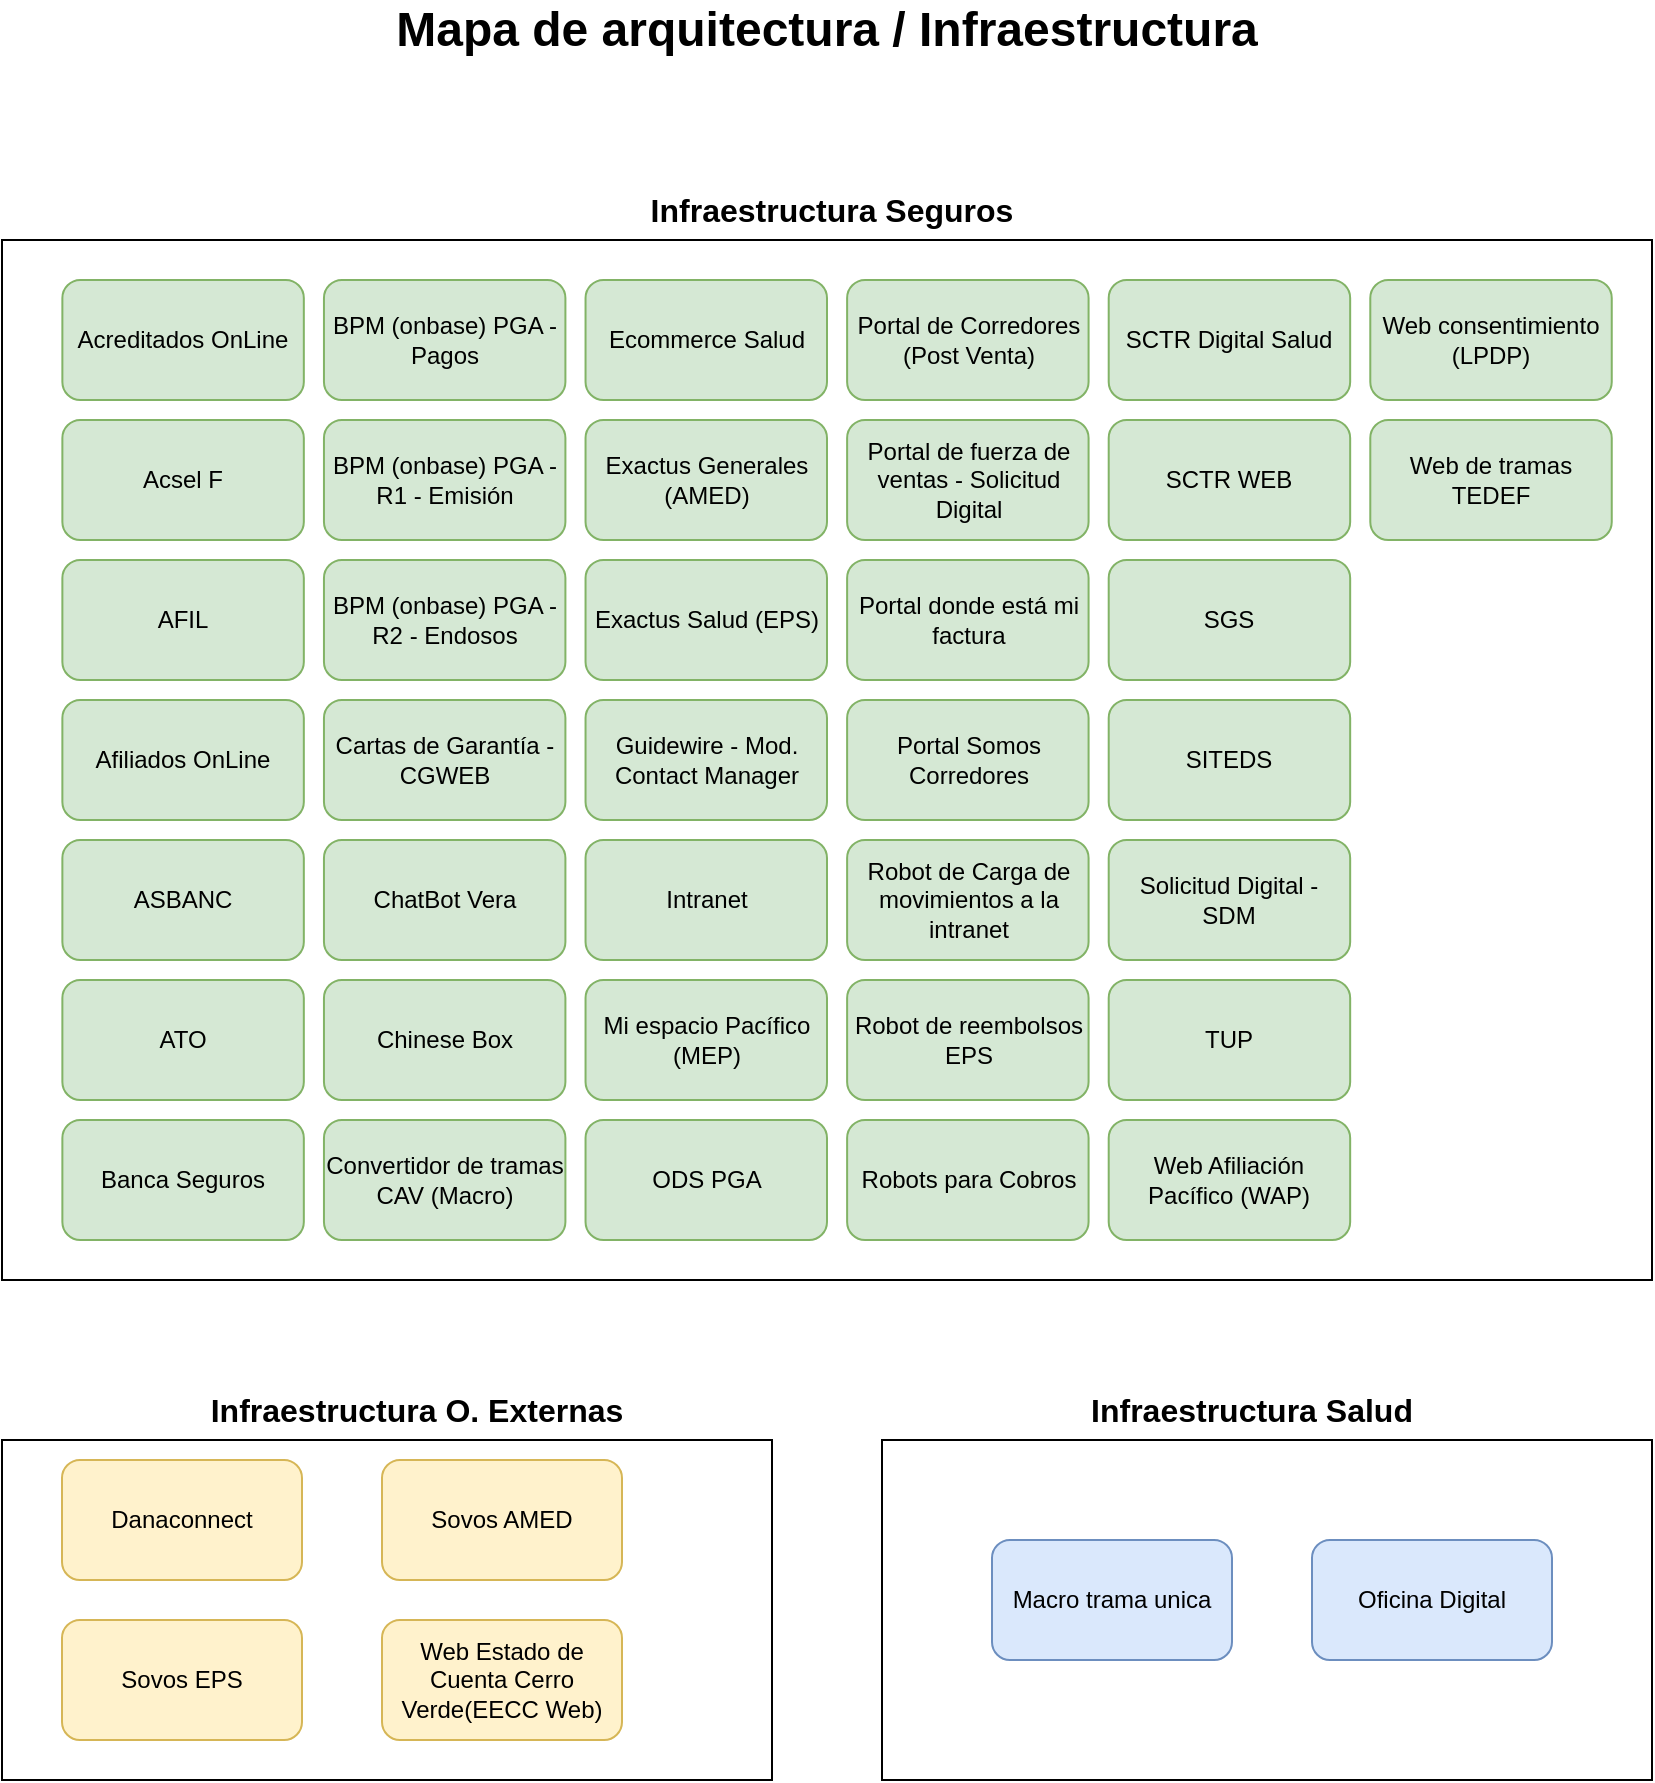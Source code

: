 <mxfile version="22.1.22" type="embed" pages="2">
  <diagram name="Infraestructura" id="xNV-a14l-VJKQCmn39NY">
    <mxGraphModel dx="1593" dy="613" grid="1" gridSize="10" guides="1" tooltips="1" connect="1" arrows="1" fold="1" page="1" pageScale="1" pageWidth="850" pageHeight="1100" math="0" shadow="0">
      <root>
        <mxCell id="0" />
        <mxCell id="1" parent="0" />
        <mxCell id="71" value="" style="rounded=0;whiteSpace=wrap;html=1;" vertex="1" parent="1">
          <mxGeometry x="15" y="720" width="385" height="170" as="geometry" />
        </mxCell>
        <mxCell id="58" value="" style="rounded=0;whiteSpace=wrap;html=1;" parent="1" vertex="1">
          <mxGeometry x="455" y="720" width="385" height="170" as="geometry" />
        </mxCell>
        <mxCell id="39" value="" style="group" parent="1" vertex="1" connectable="0">
          <mxGeometry x="15" y="120" width="825" height="520" as="geometry" />
        </mxCell>
        <mxCell id="SGLDC4CGqh5OVFvNEPhj-1" value="" style="rounded=0;whiteSpace=wrap;html=1;" parent="39" vertex="1">
          <mxGeometry width="825" height="520" as="geometry" />
        </mxCell>
        <mxCell id="2" value="Acreditados OnLine" style="rounded=1;whiteSpace=wrap;html=1;fillColor=#d5e8d4;strokeColor=#82b366;" parent="39" vertex="1">
          <mxGeometry x="30.183" y="20" width="120.732" height="60" as="geometry" />
        </mxCell>
        <mxCell id="3" value="Acsel F" style="rounded=1;whiteSpace=wrap;html=1;fillColor=#d5e8d4;strokeColor=#82b366;" parent="39" vertex="1">
          <mxGeometry x="30.183" y="90" width="120.732" height="60" as="geometry" />
        </mxCell>
        <mxCell id="4" value="AFIL" style="rounded=1;whiteSpace=wrap;html=1;fillColor=#d5e8d4;strokeColor=#82b366;" parent="39" vertex="1">
          <mxGeometry x="30.183" y="160" width="120.732" height="60" as="geometry" />
        </mxCell>
        <mxCell id="5" value="Afiliados OnLine" style="rounded=1;whiteSpace=wrap;html=1;fillColor=#d5e8d4;strokeColor=#82b366;" parent="39" vertex="1">
          <mxGeometry x="30.183" y="230" width="120.732" height="60" as="geometry" />
        </mxCell>
        <mxCell id="6" value="ASBANC" style="rounded=1;whiteSpace=wrap;html=1;fillColor=#d5e8d4;strokeColor=#82b366;" parent="39" vertex="1">
          <mxGeometry x="30.183" y="300" width="120.732" height="60" as="geometry" />
        </mxCell>
        <mxCell id="7" value="ATO" style="rounded=1;whiteSpace=wrap;html=1;fillColor=#d5e8d4;strokeColor=#82b366;" parent="39" vertex="1">
          <mxGeometry x="30.183" y="370" width="120.732" height="60" as="geometry" />
        </mxCell>
        <mxCell id="8" value="Banca Seguros" style="rounded=1;whiteSpace=wrap;html=1;fillColor=#d5e8d4;strokeColor=#82b366;" parent="39" vertex="1">
          <mxGeometry x="30.183" y="440" width="120.732" height="60" as="geometry" />
        </mxCell>
        <mxCell id="9" value="BPM (onbase) PGA - Pagos" style="rounded=1;whiteSpace=wrap;html=1;fillColor=#d5e8d4;strokeColor=#82b366;" parent="39" vertex="1">
          <mxGeometry x="160.976" y="20" width="120.732" height="60" as="geometry" />
        </mxCell>
        <mxCell id="10" value="BPM (onbase) PGA - R1 - Emisión" style="rounded=1;whiteSpace=wrap;html=1;fillColor=#d5e8d4;strokeColor=#82b366;" parent="39" vertex="1">
          <mxGeometry x="160.976" y="90" width="120.732" height="60" as="geometry" />
        </mxCell>
        <mxCell id="11" value="BPM (onbase) PGA - R2 - Endosos" style="rounded=1;whiteSpace=wrap;html=1;fillColor=#d5e8d4;strokeColor=#82b366;" parent="39" vertex="1">
          <mxGeometry x="160.976" y="160" width="120.732" height="60" as="geometry" />
        </mxCell>
        <mxCell id="12" value="Cartas de Garantía - CGWEB" style="rounded=1;whiteSpace=wrap;html=1;fillColor=#d5e8d4;strokeColor=#82b366;" parent="39" vertex="1">
          <mxGeometry x="160.976" y="230" width="120.732" height="60" as="geometry" />
        </mxCell>
        <mxCell id="13" value="ChatBot Vera" style="rounded=1;whiteSpace=wrap;html=1;fillColor=#d5e8d4;strokeColor=#82b366;" parent="39" vertex="1">
          <mxGeometry x="160.976" y="300" width="120.732" height="60" as="geometry" />
        </mxCell>
        <mxCell id="14" value="Chinese Box" style="rounded=1;whiteSpace=wrap;html=1;fillColor=#d5e8d4;strokeColor=#82b366;" parent="39" vertex="1">
          <mxGeometry x="160.976" y="370" width="120.732" height="60" as="geometry" />
        </mxCell>
        <mxCell id="15" value="Convertidor de tramas CAV (Macro)" style="rounded=1;whiteSpace=wrap;html=1;fillColor=#d5e8d4;strokeColor=#82b366;" parent="39" vertex="1">
          <mxGeometry x="160.976" y="440" width="120.732" height="60" as="geometry" />
        </mxCell>
        <mxCell id="16" value="Ecommerce Salud" style="rounded=1;whiteSpace=wrap;html=1;fillColor=#d5e8d4;strokeColor=#82b366;" parent="39" vertex="1">
          <mxGeometry x="291.768" y="20" width="120.732" height="60" as="geometry" />
        </mxCell>
        <mxCell id="17" value="Exactus Generales (AMED)" style="rounded=1;whiteSpace=wrap;html=1;fillColor=#d5e8d4;strokeColor=#82b366;" parent="39" vertex="1">
          <mxGeometry x="291.768" y="90" width="120.732" height="60" as="geometry" />
        </mxCell>
        <mxCell id="18" value="Exactus Salud (EPS)" style="rounded=1;whiteSpace=wrap;html=1;fillColor=#d5e8d4;strokeColor=#82b366;" parent="39" vertex="1">
          <mxGeometry x="291.768" y="160" width="120.732" height="60" as="geometry" />
        </mxCell>
        <mxCell id="19" value="Guidewire - Mod. Contact Manager" style="rounded=1;whiteSpace=wrap;html=1;fillColor=#d5e8d4;strokeColor=#82b366;" parent="39" vertex="1">
          <mxGeometry x="291.768" y="230" width="120.732" height="60" as="geometry" />
        </mxCell>
        <mxCell id="20" value="Intranet" style="rounded=1;whiteSpace=wrap;html=1;fillColor=#d5e8d4;strokeColor=#82b366;" parent="39" vertex="1">
          <mxGeometry x="291.768" y="300" width="120.732" height="60" as="geometry" />
        </mxCell>
        <mxCell id="21" value="Mi espacio Pacífico (MEP)" style="rounded=1;whiteSpace=wrap;html=1;fillColor=#d5e8d4;strokeColor=#82b366;" parent="39" vertex="1">
          <mxGeometry x="291.768" y="370" width="120.732" height="60" as="geometry" />
        </mxCell>
        <mxCell id="22" value="ODS PGA" style="rounded=1;whiteSpace=wrap;html=1;fillColor=#d5e8d4;strokeColor=#82b366;" parent="39" vertex="1">
          <mxGeometry x="291.768" y="440" width="120.732" height="60" as="geometry" />
        </mxCell>
        <mxCell id="23" value="Portal de Corredores (Post Venta)" style="rounded=1;whiteSpace=wrap;html=1;fillColor=#d5e8d4;strokeColor=#82b366;" parent="39" vertex="1">
          <mxGeometry x="422.561" y="20" width="120.732" height="60" as="geometry" />
        </mxCell>
        <mxCell id="24" value="Portal de fuerza de ventas - Solicitud Digital" style="rounded=1;whiteSpace=wrap;html=1;fillColor=#d5e8d4;strokeColor=#82b366;" parent="39" vertex="1">
          <mxGeometry x="422.561" y="90" width="120.732" height="60" as="geometry" />
        </mxCell>
        <mxCell id="25" value="Portal donde está mi factura" style="rounded=1;whiteSpace=wrap;html=1;fillColor=#d5e8d4;strokeColor=#82b366;" parent="39" vertex="1">
          <mxGeometry x="422.561" y="160" width="120.732" height="60" as="geometry" />
        </mxCell>
        <mxCell id="26" value="Portal Somos Corredores" style="rounded=1;whiteSpace=wrap;html=1;fillColor=#d5e8d4;strokeColor=#82b366;" parent="39" vertex="1">
          <mxGeometry x="422.561" y="230" width="120.732" height="60" as="geometry" />
        </mxCell>
        <mxCell id="27" value="Robot de Carga de movimientos a la intranet" style="rounded=1;whiteSpace=wrap;html=1;fillColor=#d5e8d4;strokeColor=#82b366;" parent="39" vertex="1">
          <mxGeometry x="422.561" y="300" width="120.732" height="60" as="geometry" />
        </mxCell>
        <mxCell id="28" value="Robot de reembolsos EPS" style="rounded=1;whiteSpace=wrap;html=1;fillColor=#d5e8d4;strokeColor=#82b366;" parent="39" vertex="1">
          <mxGeometry x="422.561" y="370" width="120.732" height="60" as="geometry" />
        </mxCell>
        <mxCell id="29" value="Robots para Cobros" style="rounded=1;whiteSpace=wrap;html=1;fillColor=#d5e8d4;strokeColor=#82b366;" parent="39" vertex="1">
          <mxGeometry x="422.561" y="440" width="120.732" height="60" as="geometry" />
        </mxCell>
        <mxCell id="30" value="SCTR Digital Salud" style="rounded=1;whiteSpace=wrap;html=1;fillColor=#d5e8d4;strokeColor=#82b366;" parent="39" vertex="1">
          <mxGeometry x="553.354" y="20" width="120.732" height="60" as="geometry" />
        </mxCell>
        <mxCell id="31" value="SCTR WEB" style="rounded=1;whiteSpace=wrap;html=1;fillColor=#d5e8d4;strokeColor=#82b366;" parent="39" vertex="1">
          <mxGeometry x="553.354" y="90" width="120.732" height="60" as="geometry" />
        </mxCell>
        <mxCell id="32" value="SGS" style="rounded=1;whiteSpace=wrap;html=1;fillColor=#d5e8d4;strokeColor=#82b366;" parent="39" vertex="1">
          <mxGeometry x="553.354" y="160" width="120.732" height="60" as="geometry" />
        </mxCell>
        <mxCell id="33" value="SITEDS" style="rounded=1;whiteSpace=wrap;html=1;fillColor=#d5e8d4;strokeColor=#82b366;" parent="39" vertex="1">
          <mxGeometry x="553.354" y="230" width="120.732" height="60" as="geometry" />
        </mxCell>
        <mxCell id="34" value="Solicitud Digital - SDM" style="rounded=1;whiteSpace=wrap;html=1;fillColor=#d5e8d4;strokeColor=#82b366;" parent="39" vertex="1">
          <mxGeometry x="553.354" y="300" width="120.732" height="60" as="geometry" />
        </mxCell>
        <mxCell id="35" value="TUP" style="rounded=1;whiteSpace=wrap;html=1;fillColor=#d5e8d4;strokeColor=#82b366;" parent="39" vertex="1">
          <mxGeometry x="553.354" y="370" width="120.732" height="60" as="geometry" />
        </mxCell>
        <mxCell id="36" value="Web Afiliación Pacífico (WAP)" style="rounded=1;whiteSpace=wrap;html=1;fillColor=#d5e8d4;strokeColor=#82b366;" parent="39" vertex="1">
          <mxGeometry x="553.354" y="440" width="120.732" height="60" as="geometry" />
        </mxCell>
        <mxCell id="37" value="Web consentimiento (LPDP)" style="rounded=1;whiteSpace=wrap;html=1;fillColor=#d5e8d4;strokeColor=#82b366;" parent="39" vertex="1">
          <mxGeometry x="684.146" y="20" width="120.732" height="60" as="geometry" />
        </mxCell>
        <mxCell id="38" value="Web de tramas TEDEF" style="rounded=1;whiteSpace=wrap;html=1;fillColor=#d5e8d4;strokeColor=#82b366;" parent="39" vertex="1">
          <mxGeometry x="684.146" y="90" width="120.732" height="60" as="geometry" />
        </mxCell>
        <mxCell id="41" value="Macro trama unica" style="rounded=1;whiteSpace=wrap;html=1;fillColor=#dae8fc;strokeColor=#6c8ebf;" parent="1" vertex="1">
          <mxGeometry x="510" y="770" width="120" height="60" as="geometry" />
        </mxCell>
        <mxCell id="42" value="Oficina Digital" style="rounded=1;whiteSpace=wrap;html=1;fillColor=#dae8fc;strokeColor=#6c8ebf;" parent="1" vertex="1">
          <mxGeometry x="670" y="770" width="120" height="60" as="geometry" />
        </mxCell>
        <mxCell id="49" value="&lt;font style=&quot;font-size: 24px;&quot;&gt;&lt;b&gt;Mapa de arquitectura / Infraestructura&lt;/b&gt;&lt;/font&gt;" style="text;html=1;strokeColor=none;fillColor=none;align=center;verticalAlign=middle;whiteSpace=wrap;rounded=0;" parent="1" vertex="1">
          <mxGeometry x="15" width="825" height="30" as="geometry" />
        </mxCell>
        <mxCell id="50" value="&lt;font size=&quot;1&quot; style=&quot;&quot;&gt;&lt;b style=&quot;font-size: 16px;&quot;&gt;Infraestructura Seguros&lt;/b&gt;&lt;/font&gt;" style="text;html=1;strokeColor=none;fillColor=none;align=center;verticalAlign=middle;whiteSpace=wrap;rounded=0;" parent="1" vertex="1">
          <mxGeometry x="130" y="90" width="600" height="30" as="geometry" />
        </mxCell>
        <mxCell id="52" value="&lt;font size=&quot;1&quot; style=&quot;&quot;&gt;&lt;b style=&quot;font-size: 16px;&quot;&gt;Infraestructura Salud&lt;/b&gt;&lt;/font&gt;" style="text;html=1;strokeColor=none;fillColor=none;align=center;verticalAlign=middle;whiteSpace=wrap;rounded=0;" parent="1" vertex="1">
          <mxGeometry x="450" y="690" width="380" height="30" as="geometry" />
        </mxCell>
        <mxCell id="66" value="Danaconnect" style="rounded=1;whiteSpace=wrap;html=1;fillColor=#fff2cc;strokeColor=#d6b656;" parent="1" vertex="1">
          <mxGeometry x="45" y="730" width="120" height="60" as="geometry" />
        </mxCell>
        <mxCell id="67" value="Sovos AMED" style="rounded=1;whiteSpace=wrap;html=1;fillColor=#fff2cc;strokeColor=#d6b656;" parent="1" vertex="1">
          <mxGeometry x="205" y="730" width="120" height="60" as="geometry" />
        </mxCell>
        <mxCell id="68" value="Sovos EPS" style="rounded=1;whiteSpace=wrap;html=1;fillColor=#fff2cc;strokeColor=#d6b656;" parent="1" vertex="1">
          <mxGeometry x="45" y="810" width="120" height="60" as="geometry" />
        </mxCell>
        <mxCell id="69" value="Web Estado de Cuenta Cerro Verde(EECC Web)" style="rounded=1;whiteSpace=wrap;html=1;fillColor=#fff2cc;strokeColor=#d6b656;" parent="1" vertex="1">
          <mxGeometry x="205" y="810" width="120" height="60" as="geometry" />
        </mxCell>
        <mxCell id="70" value="&lt;b style=&quot;border-color: var(--border-color); font-size: 16px;&quot;&gt;Infraestructura O. Externas&lt;/b&gt;" style="text;html=1;strokeColor=none;fillColor=none;align=center;verticalAlign=middle;whiteSpace=wrap;rounded=0;" parent="1" vertex="1">
          <mxGeometry x="15" y="690" width="415" height="30" as="geometry" />
        </mxCell>
      </root>
    </mxGraphModel>
  </diagram>
  <diagram id="AsEYOI7jqVvEXHH_lgSd" name="gestion_cambios">
    <mxGraphModel dx="1320" dy="792" grid="1" gridSize="10" guides="1" tooltips="1" connect="1" arrows="1" fold="1" page="1" pageScale="1" pageWidth="850" pageHeight="1100" math="0" shadow="0">
      <root>
        <mxCell id="0" />
        <mxCell id="1" parent="0" />
      </root>
    </mxGraphModel>
  </diagram>
</mxfile>
